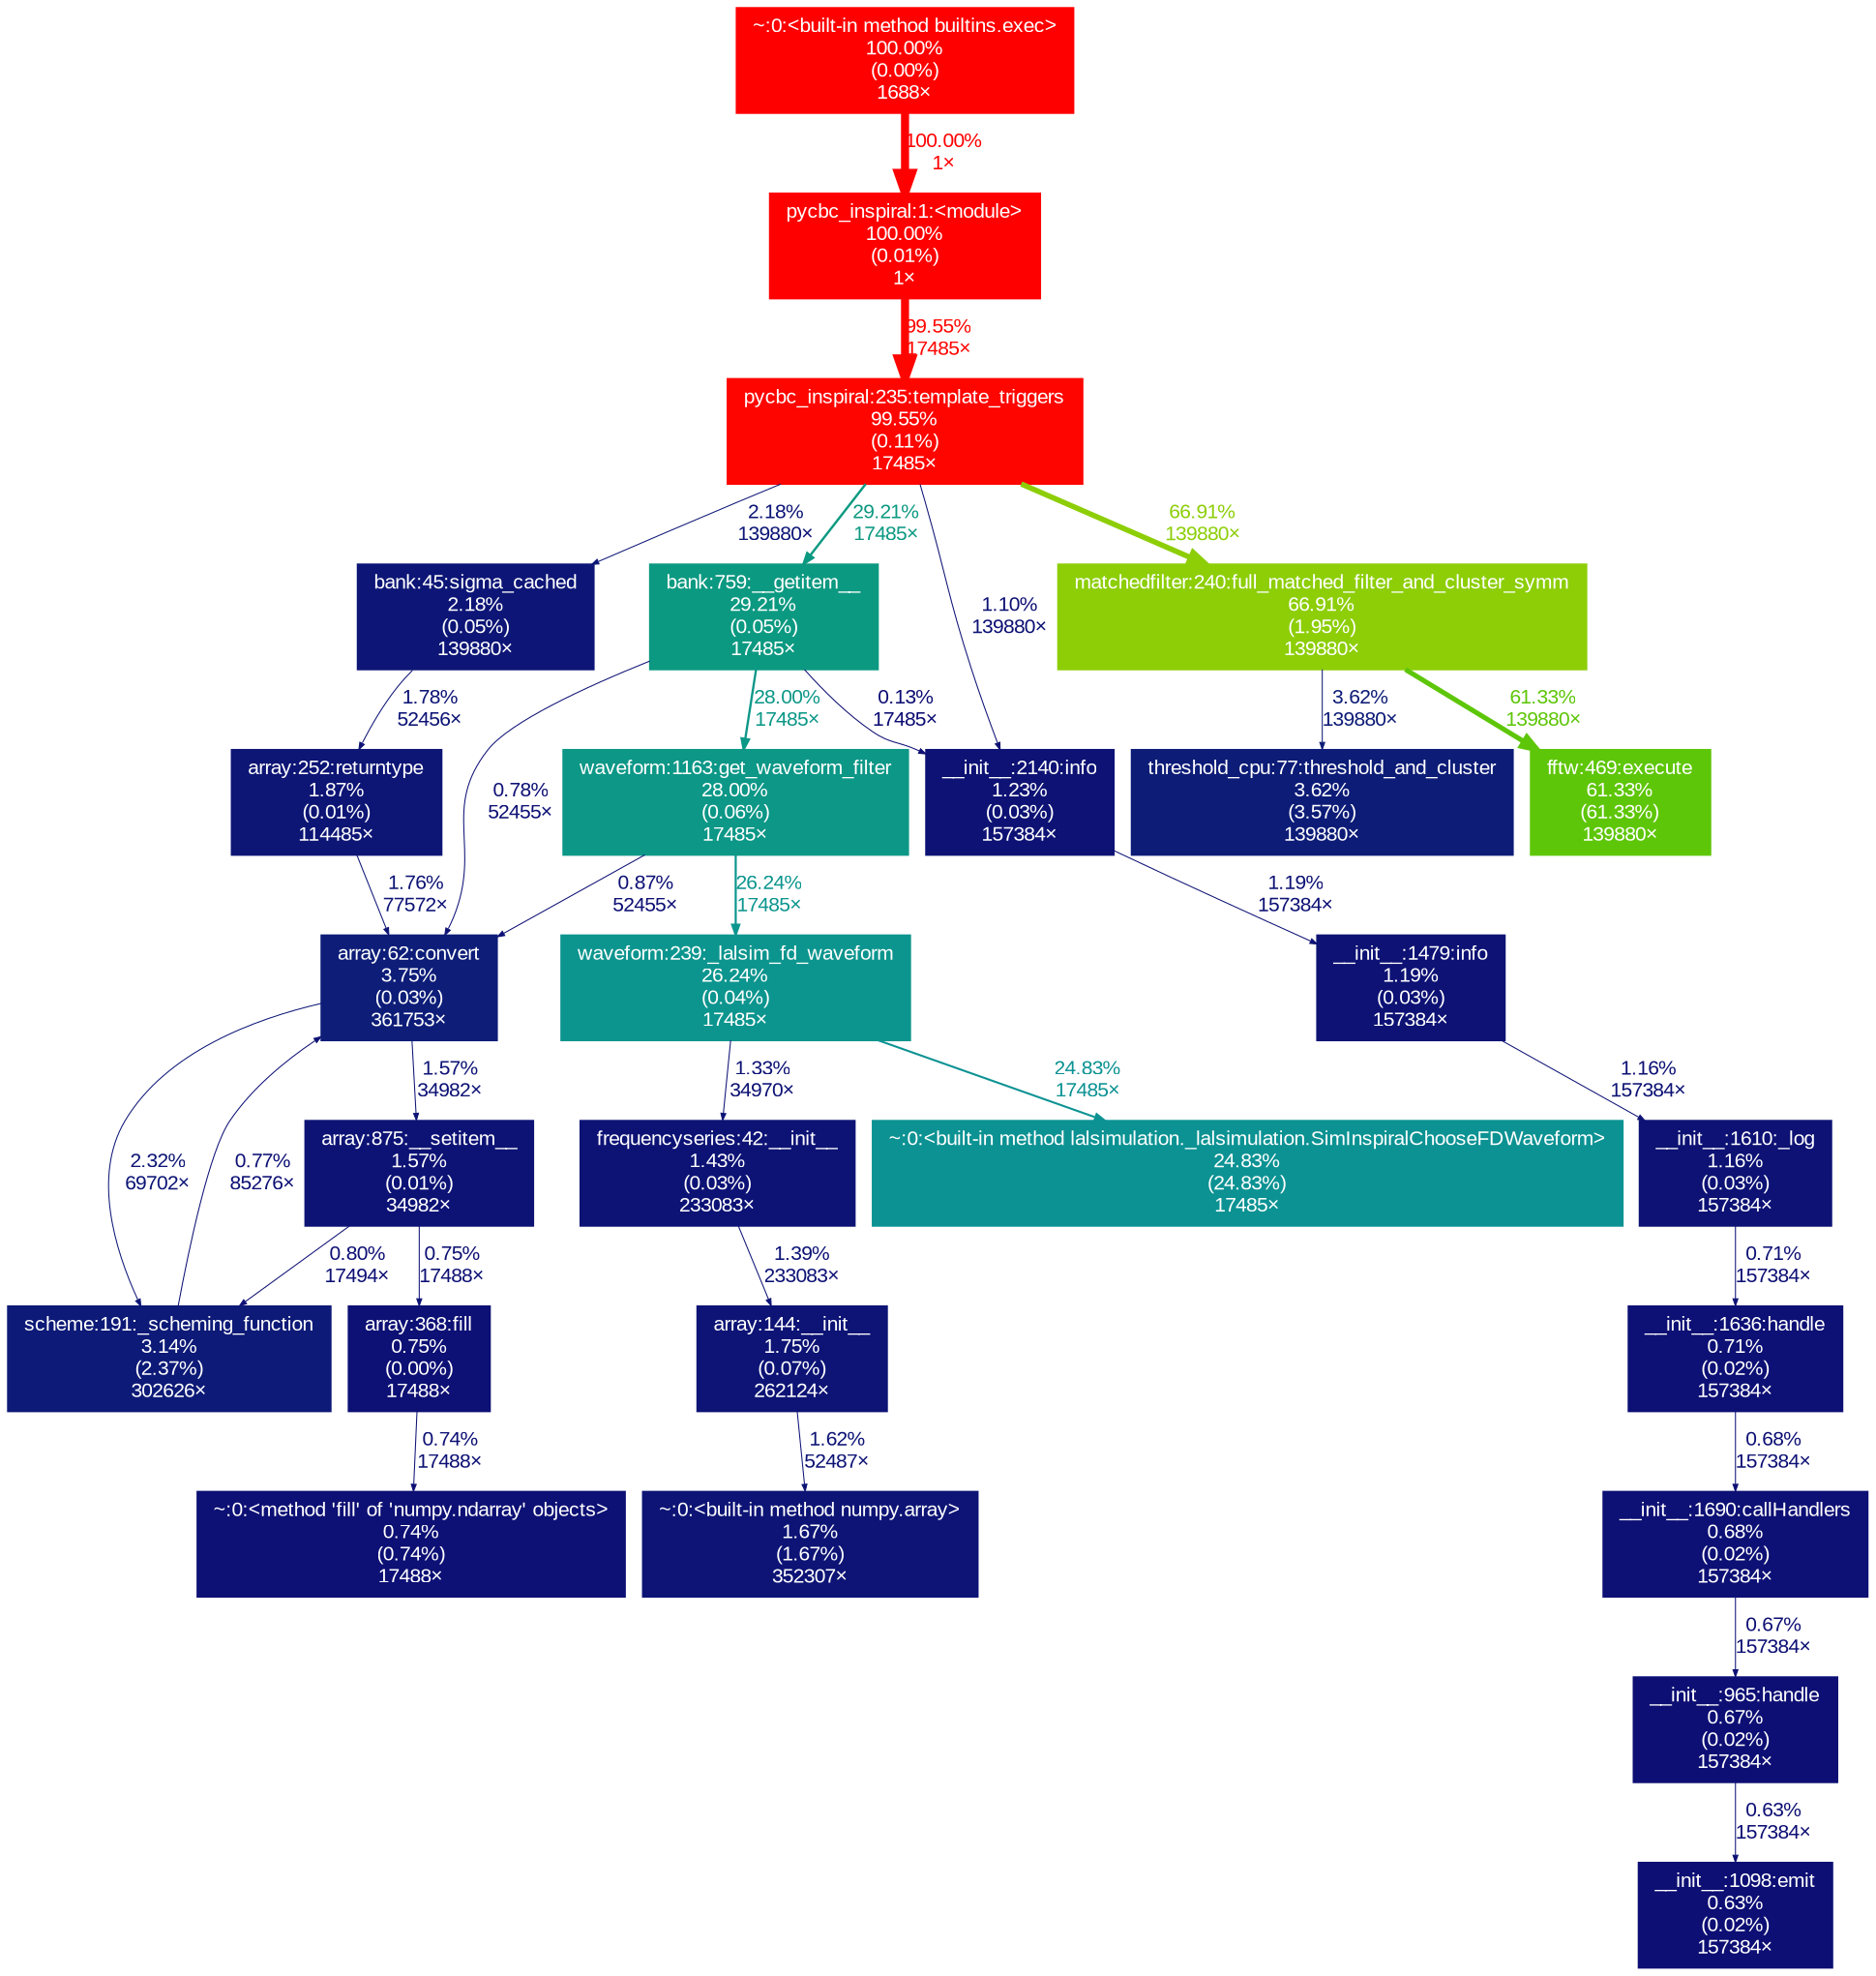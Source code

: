 digraph {
	graph [fontname=Arial, nodesep=0.125, ranksep=0.25];
	node [fontcolor=white, fontname=Arial, height=0, shape=box, style=filled, width=0];
	edge [fontname=Arial];
	373 [color="#ff0000", fontcolor="#ffffff", fontsize="10.00", label="pycbc_inspiral:1:<module>\n100.00%\n(0.01%)\n1×", tooltip="/work/pi_ccapano_umassd_edu/nperla_umassd_edu/envs/pycbc/bin/pycbc_inspiral"];
	373 -> 2566 [arrowsize="1.00", color="#fe0500", fontcolor="#fe0500", fontsize="10.00", label="99.55%\n17485×", labeldistance="3.98", penwidth="3.98"];
	1461 [color="#0d1475", fontcolor="#ffffff", fontsize="10.00", label="~:0:<built-in method numpy.array>\n1.67%\n(1.67%)\n352307×", tooltip="~"];
	1471 [color="#ff0000", fontcolor="#ffffff", fontsize="10.00", label="~:0:<built-in method builtins.exec>\n100.00%\n(0.00%)\n1688×", tooltip="~"];
	1471 -> 373 [arrowsize="1.00", color="#ff0000", fontcolor="#ff0000", fontsize="10.00", label="100.00%\n1×", labeldistance="4.00", penwidth="4.00"];
	1642 [color="#0d0f74", fontcolor="#ffffff", fontsize="10.00", label="__init__:1098:emit\n0.63%\n(0.02%)\n157384×", tooltip="/work/pi_ccapano_umassd_edu/nperla_umassd_edu/envs/pycbc/lib/python3.11/logging/__init__.py"];
	1893 [color="#0d1a77", fontcolor="#ffffff", fontsize="10.00", label="scheme:191:_scheming_function\n3.14%\n(2.37%)\n302626×", tooltip="/work/pi_ccapano_umassd_edu/nperla_umassd_edu/envs/pycbc/lib/python3.11/site-packages/pycbc/scheme.py"];
	1893 -> 3610 [arrowsize="0.35", color="#0d1074", fontcolor="#0d1074", fontsize="10.00", label="0.77%\n85276×", labeldistance="0.50", penwidth="0.50"];
	2155 [color="#0d1475", fontcolor="#ffffff", fontsize="10.00", label="array:144:__init__\n1.75%\n(0.07%)\n262124×", tooltip="/work/pi_ccapano_umassd_edu/nperla_umassd_edu/envs/pycbc/lib/python3.11/site-packages/pycbc/types/array.py"];
	2155 -> 1461 [arrowsize="0.35", color="#0d1375", fontcolor="#0d1375", fontsize="10.00", label="1.62%\n52487×", labeldistance="0.50", penwidth="0.50"];
	2180 [color="#0d1676", fontcolor="#ffffff", fontsize="10.00", label="bank:45:sigma_cached\n2.18%\n(0.05%)\n139880×", tooltip="/work/pi_ccapano_umassd_edu/nperla_umassd_edu/envs/pycbc/lib/python3.11/site-packages/pycbc/waveform/bank.py"];
	2180 -> 7522 [arrowsize="0.35", color="#0d1475", fontcolor="#0d1475", fontsize="10.00", label="1.78%\n52456×", labeldistance="0.50", penwidth="0.50"];
	2181 [color="#0c9981", fontcolor="#ffffff", fontsize="10.00", label="bank:759:__getitem__\n29.21%\n(0.05%)\n17485×", tooltip="/work/pi_ccapano_umassd_edu/nperla_umassd_edu/envs/pycbc/lib/python3.11/site-packages/pycbc/waveform/bank.py"];
	2181 -> 2606 [arrowsize="0.53", color="#0c9787", fontcolor="#0c9787", fontsize="10.00", label="28.00%\n17485×", labeldistance="1.12", penwidth="1.12"];
	2181 -> 2680 [arrowsize="0.35", color="#0d0d73", fontcolor="#0d0d73", fontsize="10.00", label="0.13%\n17485×", labeldistance="0.50", penwidth="0.50"];
	2181 -> 3610 [arrowsize="0.35", color="#0d1074", fontcolor="#0d1074", fontsize="10.00", label="0.78%\n52455×", labeldistance="0.50", penwidth="0.50"];
	2258 [color="#0d1375", fontcolor="#ffffff", fontsize="10.00", label="array:875:__setitem__\n1.57%\n(0.01%)\n34982×", tooltip="/work/pi_ccapano_umassd_edu/nperla_umassd_edu/envs/pycbc/lib/python3.11/site-packages/pycbc/types/array.py"];
	2258 -> 1893 [arrowsize="0.35", color="#0d1074", fontcolor="#0d1074", fontsize="10.00", label="0.80%\n17494×", labeldistance="0.50", penwidth="0.50"];
	2258 -> 7581 [arrowsize="0.35", color="#0d1074", fontcolor="#0d1074", fontsize="10.00", label="0.75%\n17488×", labeldistance="0.50", penwidth="0.50"];
	2271 [color="#0d1375", fontcolor="#ffffff", fontsize="10.00", label="frequencyseries:42:__init__\n1.43%\n(0.03%)\n233083×", tooltip="/work/pi_ccapano_umassd_edu/nperla_umassd_edu/envs/pycbc/lib/python3.11/site-packages/pycbc/types/frequencyseries.py"];
	2271 -> 2155 [arrowsize="0.35", color="#0d1375", fontcolor="#0d1375", fontsize="10.00", label="1.39%\n233083×", labeldistance="0.50", penwidth="0.50"];
	2566 [color="#fe0500", fontcolor="#ffffff", fontsize="10.00", label="pycbc_inspiral:235:template_triggers\n99.55%\n(0.11%)\n17485×", tooltip="/work/pi_ccapano_umassd_edu/nperla_umassd_edu/envs/pycbc/bin/pycbc_inspiral"];
	2566 -> 2180 [arrowsize="0.35", color="#0d1676", fontcolor="#0d1676", fontsize="10.00", label="2.18%\n139880×", labeldistance="0.50", penwidth="0.50"];
	2566 -> 2181 [arrowsize="0.54", color="#0c9981", fontcolor="#0c9981", fontsize="10.00", label="29.21%\n17485×", labeldistance="1.17", penwidth="1.17"];
	2566 -> 2585 [arrowsize="0.82", color="#8dce07", fontcolor="#8dce07", fontsize="10.00", label="66.91%\n139880×", labeldistance="2.68", penwidth="2.68"];
	2566 -> 2680 [arrowsize="0.35", color="#0d1174", fontcolor="#0d1174", fontsize="10.00", label="1.10%\n139880×", labeldistance="0.50", penwidth="0.50"];
	2585 [color="#8dce07", fontcolor="#ffffff", fontsize="10.00", label="matchedfilter:240:full_matched_filter_and_cluster_symm\n66.91%\n(1.95%)\n139880×", tooltip="/work/pi_ccapano_umassd_edu/nperla_umassd_edu/envs/pycbc/lib/python3.11/site-packages/pycbc/filter/matchedfilter.py"];
	2585 -> 4014 [arrowsize="0.35", color="#0d1c77", fontcolor="#0d1c77", fontsize="10.00", label="3.62%\n139880×", labeldistance="0.50", penwidth="0.50"];
	2585 -> 7370 [arrowsize="0.78", color="#5ec608", fontcolor="#5ec608", fontsize="10.00", label="61.33%\n139880×", labeldistance="2.45", penwidth="2.45"];
	2606 [color="#0c9787", fontcolor="#ffffff", fontsize="10.00", label="waveform:1163:get_waveform_filter\n28.00%\n(0.06%)\n17485×", tooltip="/work/pi_ccapano_umassd_edu/nperla_umassd_edu/envs/pycbc/lib/python3.11/site-packages/pycbc/waveform/waveform.py"];
	2606 -> 3610 [arrowsize="0.35", color="#0d1074", fontcolor="#0d1074", fontsize="10.00", label="0.87%\n52455×", labeldistance="0.50", penwidth="0.50"];
	2606 -> 3632 [arrowsize="0.51", color="#0c958e", fontcolor="#0c958e", fontsize="10.00", label="26.24%\n17485×", labeldistance="1.05", penwidth="1.05"];
	2680 [color="#0d1274", fontcolor="#ffffff", fontsize="10.00", label="__init__:2140:info\n1.23%\n(0.03%)\n157384×", tooltip="/work/pi_ccapano_umassd_edu/nperla_umassd_edu/envs/pycbc/lib/python3.11/logging/__init__.py"];
	2680 -> 3524 [arrowsize="0.35", color="#0d1274", fontcolor="#0d1274", fontsize="10.00", label="1.19%\n157384×", labeldistance="0.50", penwidth="0.50"];
	3484 [color="#0d1274", fontcolor="#ffffff", fontsize="10.00", label="__init__:1610:_log\n1.16%\n(0.03%)\n157384×", tooltip="/work/pi_ccapano_umassd_edu/nperla_umassd_edu/envs/pycbc/lib/python3.11/logging/__init__.py"];
	3484 -> 3526 [arrowsize="0.35", color="#0d1074", fontcolor="#0d1074", fontsize="10.00", label="0.71%\n157384×", labeldistance="0.50", penwidth="0.50"];
	3524 [color="#0d1274", fontcolor="#ffffff", fontsize="10.00", label="__init__:1479:info\n1.19%\n(0.03%)\n157384×", tooltip="/work/pi_ccapano_umassd_edu/nperla_umassd_edu/envs/pycbc/lib/python3.11/logging/__init__.py"];
	3524 -> 3484 [arrowsize="0.35", color="#0d1274", fontcolor="#0d1274", fontsize="10.00", label="1.16%\n157384×", labeldistance="0.50", penwidth="0.50"];
	3525 [color="#0d1074", fontcolor="#ffffff", fontsize="10.00", label="__init__:1690:callHandlers\n0.68%\n(0.02%)\n157384×", tooltip="/work/pi_ccapano_umassd_edu/nperla_umassd_edu/envs/pycbc/lib/python3.11/logging/__init__.py"];
	3525 -> 8259 [arrowsize="0.35", color="#0d0f74", fontcolor="#0d0f74", fontsize="10.00", label="0.67%\n157384×", labeldistance="0.50", penwidth="0.50"];
	3526 [color="#0d1074", fontcolor="#ffffff", fontsize="10.00", label="__init__:1636:handle\n0.71%\n(0.02%)\n157384×", tooltip="/work/pi_ccapano_umassd_edu/nperla_umassd_edu/envs/pycbc/lib/python3.11/logging/__init__.py"];
	3526 -> 3525 [arrowsize="0.35", color="#0d1074", fontcolor="#0d1074", fontsize="10.00", label="0.68%\n157384×", labeldistance="0.50", penwidth="0.50"];
	3610 [color="#0d1d78", fontcolor="#ffffff", fontsize="10.00", label="array:62:convert\n3.75%\n(0.03%)\n361753×", tooltip="/work/pi_ccapano_umassd_edu/nperla_umassd_edu/envs/pycbc/lib/python3.11/site-packages/pycbc/types/array.py"];
	3610 -> 1893 [arrowsize="0.35", color="#0d1676", fontcolor="#0d1676", fontsize="10.00", label="2.32%\n69702×", labeldistance="0.50", penwidth="0.50"];
	3610 -> 2258 [arrowsize="0.35", color="#0d1375", fontcolor="#0d1375", fontsize="10.00", label="1.57%\n34982×", labeldistance="0.50", penwidth="0.50"];
	3632 [color="#0c958e", fontcolor="#ffffff", fontsize="10.00", label="waveform:239:_lalsim_fd_waveform\n26.24%\n(0.04%)\n17485×", tooltip="/work/pi_ccapano_umassd_edu/nperla_umassd_edu/envs/pycbc/lib/python3.11/site-packages/pycbc/waveform/waveform.py"];
	3632 -> 2271 [arrowsize="0.35", color="#0d1274", fontcolor="#0d1274", fontsize="10.00", label="1.33%\n34970×", labeldistance="0.50", penwidth="0.50"];
	3632 -> 5208 [arrowsize="0.50", color="#0c9293", fontcolor="#0c9293", fontsize="10.00", label="24.83%\n17485×", labeldistance="0.99", penwidth="0.99"];
	4014 [color="#0d1c77", fontcolor="#ffffff", fontsize="10.00", label="threshold_cpu:77:threshold_and_cluster\n3.62%\n(3.57%)\n139880×", tooltip="/work/pi_ccapano_umassd_edu/nperla_umassd_edu/envs/pycbc/lib/python3.11/site-packages/pycbc/events/threshold_cpu.py"];
	5208 [color="#0c9293", fontcolor="#ffffff", fontsize="10.00", label="~:0:<built-in method lalsimulation._lalsimulation.SimInspiralChooseFDWaveform>\n24.83%\n(24.83%)\n17485×", tooltip="~"];
	7370 [color="#5ec608", fontcolor="#ffffff", fontsize="10.00", label="fftw:469:execute\n61.33%\n(61.33%)\n139880×", tooltip="/work/pi_ccapano_umassd_edu/nperla_umassd_edu/envs/pycbc/lib/python3.11/site-packages/pycbc/fft/fftw.py"];
	7522 [color="#0d1575", fontcolor="#ffffff", fontsize="10.00", label="array:252:returntype\n1.87%\n(0.01%)\n114485×", tooltip="/work/pi_ccapano_umassd_edu/nperla_umassd_edu/envs/pycbc/lib/python3.11/site-packages/pycbc/types/array.py"];
	7522 -> 3610 [arrowsize="0.35", color="#0d1475", fontcolor="#0d1475", fontsize="10.00", label="1.76%\n77572×", labeldistance="0.50", penwidth="0.50"];
	7581 [color="#0d1074", fontcolor="#ffffff", fontsize="10.00", label="array:368:fill\n0.75%\n(0.00%)\n17488×", tooltip="/work/pi_ccapano_umassd_edu/nperla_umassd_edu/envs/pycbc/lib/python3.11/site-packages/pycbc/types/array.py"];
	7581 -> 8119 [arrowsize="0.35", color="#0d1074", fontcolor="#0d1074", fontsize="10.00", label="0.74%\n17488×", labeldistance="0.50", penwidth="0.50"];
	8119 [color="#0d1074", fontcolor="#ffffff", fontsize="10.00", label="~:0:<method 'fill' of 'numpy.ndarray' objects>\n0.74%\n(0.74%)\n17488×", tooltip="~"];
	8259 [color="#0d0f74", fontcolor="#ffffff", fontsize="10.00", label="__init__:965:handle\n0.67%\n(0.02%)\n157384×", tooltip="/work/pi_ccapano_umassd_edu/nperla_umassd_edu/envs/pycbc/lib/python3.11/logging/__init__.py"];
	8259 -> 1642 [arrowsize="0.35", color="#0d0f74", fontcolor="#0d0f74", fontsize="10.00", label="0.63%\n157384×", labeldistance="0.50", penwidth="0.50"];
}
